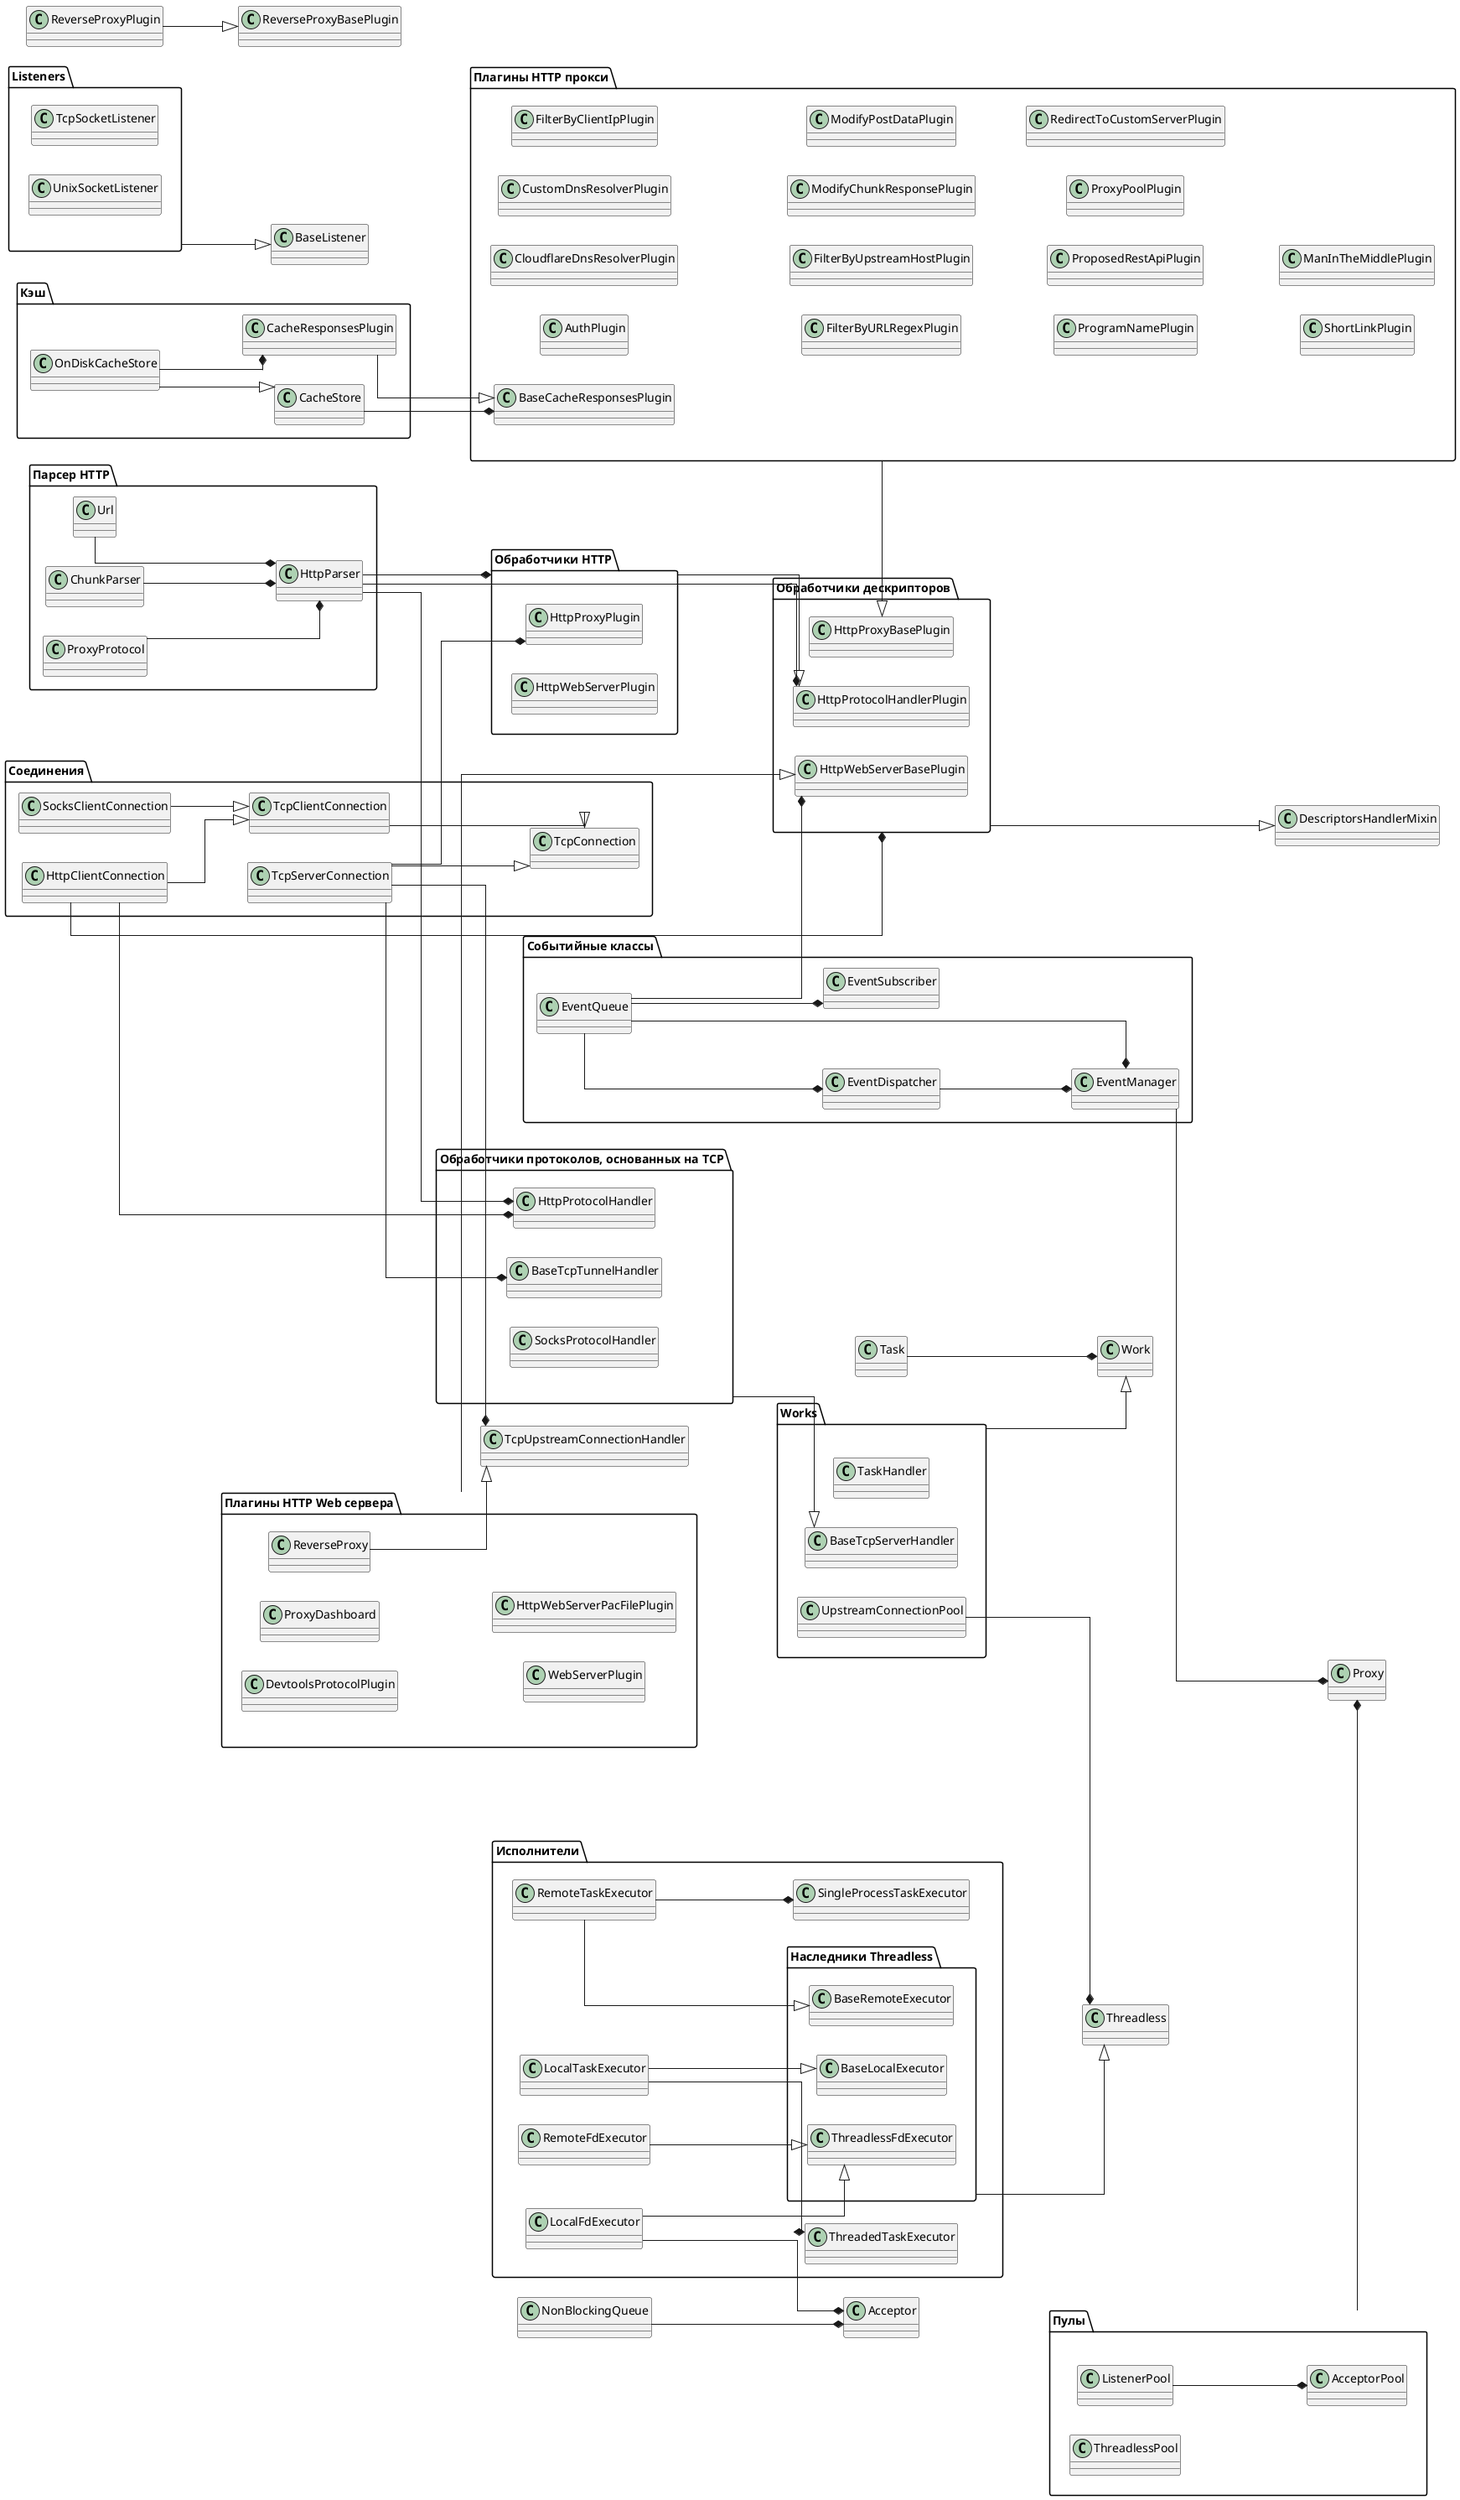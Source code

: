 @startuml
left to right direction
skinparam linetype ortho
set namespaceSeparator none

class "TcpUpstreamConnectionHandler" as proxy.core.base.tcp_upstream.TcpUpstreamConnectionHandler {
}

class "Acceptor" as proxy.core.acceptor.acceptor.Acceptor {
}

class "BaseListener" as proxy.core.listener.base.BaseListener {
}

class "ReverseProxyBasePlugin" as proxy.http.server.plugin.ReverseProxyBasePlugin {
}
class "ReverseProxyPlugin" as proxy.plugin.reverse_proxy.ReverseProxyPlugin {
}

package "Обработчики HTTP" as http_handlers_base
{
class "HttpProxyPlugin" as proxy.http.proxy.server.HttpProxyPlugin {
}

class "HttpWebServerPlugin" as proxy.http.server.web.HttpWebServerPlugin {
}

}

together {

package "Плагины HTTP прокси" as http_proxy_plugins
{
class "AuthPlugin" as proxy.http.proxy.auth.AuthPlugin {
}
class "BaseCacheResponsesPlugin" as proxy.plugin.cache.base.BaseCacheResponsesPlugin {
}
class "CloudflareDnsResolverPlugin" as proxy.plugin.cloudflare_dns.CloudflareDnsResolverPlugin {
}
class "CustomDnsResolverPlugin" as proxy.plugin.custom_dns_resolver.CustomDnsResolverPlugin {
}
class "FilterByClientIpPlugin" as proxy.plugin.filter_by_client_ip.FilterByClientIpPlugin {
}
class "FilterByURLRegexPlugin" as proxy.plugin.filter_by_url_regex.FilterByURLRegexPlugin {
}
class "FilterByUpstreamHostPlugin" as proxy.plugin.filter_by_upstream.FilterByUpstreamHostPlugin {
}

class "ModifyChunkResponsePlugin" as proxy.plugin.modify_chunk_response.ModifyChunkResponsePlugin {
}
class "ModifyPostDataPlugin" as proxy.plugin.modify_post_data.ModifyPostDataPlugin {
}

class "ProgramNamePlugin" as proxy.plugin.program_name.ProgramNamePlugin {
}
class "ProposedRestApiPlugin" as proxy.plugin.mock_rest_api.ProposedRestApiPlugin {
}
class "ProxyPoolPlugin" as proxy.plugin.proxy_pool.ProxyPoolPlugin {
}
class "RedirectToCustomServerPlugin" as proxy.plugin.redirect_to_custom_server.RedirectToCustomServerPlugin {
}
class "ShortLinkPlugin" as proxy.plugin.shortlink.ShortLinkPlugin {
}

class "ManInTheMiddlePlugin" as proxy.plugin.man_in_the_middle.ManInTheMiddlePlugin {
}
}

}

together {

package "Плагины HTTP Web сервера" as http_server_plugins
{
class "ReverseProxy" as proxy.http.server.reverse.ReverseProxy {
}
class "DevtoolsProtocolPlugin" as proxy.http.inspector.devtools.DevtoolsProtocolPlugin {
}
class "ProxyDashboard" as proxy.dashboard.dashboard.ProxyDashboard {
}
class "WebServerPlugin" as proxy.plugin.web_server_route.WebServerPlugin {
}
class "HttpWebServerPacFilePlugin" as proxy.http.server.pac_plugin.HttpWebServerPacFilePlugin {
}

}

}

together {

class "Threadless" as proxy.core.work.threadless.Threadless {
}

package Исполнители as executors
{

package "Наследники Threadless" as threadless_childs
{
class "BaseLocalExecutor" as proxy.core.work.local.BaseLocalExecutor {
}
class "BaseRemoteExecutor" as proxy.core.work.remote.BaseRemoteExecutor {
}
class "ThreadlessFdExecutor" as proxy.core.work.fd.fd.ThreadlessFdExecutor {
}
}

class "LocalFdExecutor" as proxy.core.work.fd.local.LocalFdExecutor {
}
class "LocalTaskExecutor" as proxy.core.work.task.local.LocalTaskExecutor {
}

class "RemoteFdExecutor" as proxy.core.work.fd.remote.RemoteFdExecutor {
}

together {
class "RemoteTaskExecutor" as proxy.core.work.task.remote.RemoteTaskExecutor {
}
class "SingleProcessTaskExecutor" as proxy.core.work.task.remote.SingleProcessTaskExecutor {
}
}

class "ThreadedTaskExecutor" as proxy.core.work.task.local.ThreadedTaskExecutor {
}

}

}

package Пулы as pools
{
class "ListenerPool" as proxy.core.listener.pool.ListenerPool {
}
class "ThreadlessPool" as proxy.core.work.pool.ThreadlessPool {
}
class "AcceptorPool" as proxy.core.acceptor.pool.AcceptorPool {
}
}

package "Обработчики протоколов, основанных на TCP" as tcp_handlers
{

class "BaseTcpTunnelHandler" as proxy.core.base.tcp_tunnel.BaseTcpTunnelHandler {
}
class "HttpProtocolHandler" as proxy.http.handler.HttpProtocolHandler {
}
class "SocksProtocolHandler" as proxy.socks.handler.SocksProtocolHandler {
}
}

package Listeners as listeners
{
class "TcpSocketListener" as proxy.core.listener.tcp.TcpSocketListener {
}
class "UnixSocketListener" as proxy.core.listener.unix.UnixSocketListener {
}

}

package Соединения as connections
{
class "HttpClientConnection" as proxy.http.connection.HttpClientConnection {
}
class "SocksClientConnection" as proxy.socks.client.SocksClientConnection {
}
class "TcpClientConnection" as proxy.core.connection.client.TcpClientConnection {
}
class "TcpConnection" as proxy.core.connection.connection.TcpConnection {
}
class "TcpServerConnection" as proxy.core.connection.server.TcpServerConnection {
}
}

package Кэш as cache
{
class "CacheStore" as proxy.plugin.cache.store.base.CacheStore {
}
class "CacheResponsesPlugin" as proxy.plugin.cache.cache_responses.CacheResponsesPlugin {
}
class "OnDiskCacheStore" as proxy.plugin.cache.store.disk.OnDiskCacheStore {
}

}

together {

package "Парсер HTTP"
{

class "HttpParser" as proxy.http.parser.parser.HttpParser {
}
class "ProxyProtocol" as proxy.http.parser.protocol.ProxyProtocol {
}
class "Url" as proxy.http.url.Url {
}
class "ChunkParser" as proxy.http.parser.chunk.ChunkParser {
}
}

}

package "Событийные классы"
{
class "EventDispatcher" as proxy.core.event.dispatcher.EventDispatcher {
}
class "EventManager" as proxy.core.event.manager.EventManager {
}
class "EventQueue" as proxy.core.event.queue.EventQueue {
}
class "EventSubscriber" as proxy.core.event.subscriber.EventSubscriber {
}
}

package Works as works
{

class "TaskHandler" as proxy.core.work.task.handler.TaskHandler {
}

class "BaseTcpServerHandler" as proxy.core.base.tcp_server.BaseTcpServerHandler {
}

class "UpstreamConnectionPool" as proxy.core.connection.pool.UpstreamConnectionPool {
}
}

class "NonBlockingQueue" as proxy.common.backports.NonBlockingQueue {
}
class "Proxy" as proxy.proxy.Proxy {
}

together {

class "Task" as proxy.core.work.task.task.Task {
}
class "Work" as proxy.core.work.work.Work {
}
}

together {

class "DescriptorsHandlerMixin" as proxy.http.descriptors.DescriptorsHandlerMixin {
}

package "Обработчики дескрипторов" as descriptors_handlers
{
class "HttpProtocolHandlerPlugin" as proxy.http.plugin.HttpProtocolHandlerPlugin {
}

class "HttpProxyBasePlugin" as proxy.http.proxy.plugin.HttpProxyBasePlugin {
}

class "HttpWebServerBasePlugin" as proxy.http.server.plugin.HttpWebServerBasePlugin {
}

}

}

/'
proxy.core.base.tcp_server.BaseTcpServerHandler --|> proxy.core.work.work.Work
proxy.core.connection.pool.UpstreamConnectionPool --|> proxy.core.work.work.Work
proxy.core.work.task.handler.TaskHandler --|> proxy.core.work.work.Work
'/

works --|> proxy.core.work.work.Work

/'
proxy.http.proxy.server.HttpProxyPlugin --|> proxy.http.plugin.HttpProtocolHandlerPlugin
proxy.http.server.web.HttpWebServerPlugin --|> proxy.http.plugin.HttpProtocolHandlerPlugin
'/

http_handlers_base --|> proxy.http.plugin.HttpProtocolHandlerPlugin

/'
proxy.http.parser.parser.HttpParser --* proxy.http.proxy.server.HttpProxyPlugin
proxy.http.parser.parser.HttpParser --* proxy.http.server.web.HttpWebServerPlugin
'/

proxy.http.parser.parser.HttpParser --* http_handlers_base

/'
proxy.http.plugin.HttpProtocolHandlerPlugin --|> proxy.http.descriptors.DescriptorsHandlerMixin
proxy.http.proxy.plugin.HttpProxyBasePlugin --|> proxy.http.descriptors.DescriptorsHandlerMixin
proxy.http.server.plugin.HttpWebServerBasePlugin --|> proxy.http.descriptors.DescriptorsHandlerMixin
'/

descriptors_handlers ---|> proxy.http.descriptors.DescriptorsHandlerMixin

proxy.http.connection.HttpClientConnection ---* proxy.http.handler.HttpProtocolHandler

/'
proxy.http.connection.HttpClientConnection --* proxy.http.plugin.HttpProtocolHandlerPlugin
proxy.http.connection.HttpClientConnection --* proxy.http.proxy.plugin.HttpProxyBasePlugin
proxy.http.connection.HttpClientConnection --* proxy.http.server.plugin.HttpWebServerBasePlugin
'/

proxy.http.connection.HttpClientConnection --* descriptors_handlers

/'
proxy.core.work.local.BaseLocalExecutor --|> proxy.core.work.threadless.Threadless
proxy.core.work.remote.BaseRemoteExecutor --|> proxy.core.work.threadless.Threadless
proxy.core.work.fd.fd.ThreadlessFdExecutor --|> proxy.core.work.threadless.Threadless
'/

threadless_childs --|> proxy.core.work.threadless.Threadless

proxy.core.connection.client.TcpClientConnection --|> proxy.core.connection.connection.TcpConnection
proxy.core.connection.server.TcpServerConnection --|> proxy.core.connection.connection.TcpConnection
proxy.core.work.fd.local.LocalFdExecutor --|> proxy.core.work.fd.fd.ThreadlessFdExecutor
proxy.core.work.fd.remote.RemoteFdExecutor --|> proxy.core.work.fd.fd.ThreadlessFdExecutor
proxy.core.work.task.local.LocalTaskExecutor --|> proxy.core.work.local.BaseLocalExecutor
proxy.core.work.task.remote.RemoteTaskExecutor --|> proxy.core.work.remote.BaseRemoteExecutor
proxy.http.connection.HttpClientConnection --|> proxy.core.connection.client.TcpClientConnection
proxy.http.server.reverse.ReverseProxy --|> proxy.core.base.tcp_upstream.TcpUpstreamConnectionHandler
proxy.plugin.cache.cache_responses.CacheResponsesPlugin --|> proxy.plugin.cache.base.BaseCacheResponsesPlugin
proxy.plugin.cache.store.disk.OnDiskCacheStore --|> proxy.plugin.cache.store.base.CacheStore
'proxy.plugin.proxy_pool.ProxyPoolPlugin --|> proxy.core.base.tcp_upstream.TcpUpstreamConnectionHandler
proxy.socks.client.SocksClientConnection --|> proxy.core.connection.client.TcpClientConnection
proxy.common.backports.NonBlockingQueue --* proxy.core.acceptor.acceptor.Acceptor
proxy.core.connection.pool.UpstreamConnectionPool --* proxy.core.work.threadless.Threadless
proxy.core.connection.server.TcpServerConnection --* proxy.core.base.tcp_tunnel.BaseTcpTunnelHandler
proxy.core.connection.server.TcpServerConnection --* proxy.core.base.tcp_upstream.TcpUpstreamConnectionHandler
proxy.core.connection.server.TcpServerConnection --* proxy.http.proxy.server.HttpProxyPlugin
proxy.core.event.dispatcher.EventDispatcher --* proxy.core.event.manager.EventManager
proxy.core.event.manager.EventManager --* proxy.proxy.Proxy
proxy.core.event.queue.EventQueue --* proxy.core.event.dispatcher.EventDispatcher
proxy.core.event.queue.EventQueue --* proxy.core.event.manager.EventManager
proxy.core.event.queue.EventQueue --* proxy.core.event.subscriber.EventSubscriber
proxy.core.event.queue.EventQueue --* proxy.http.server.plugin.HttpWebServerBasePlugin
'proxy.core.event.subscriber.EventSubscriber --* proxy.http.inspector.devtools.DevtoolsProtocolPlugin
proxy.core.listener.pool.ListenerPool --* proxy.core.acceptor.pool.AcceptorPool
proxy.core.work.fd.local.LocalFdExecutor --* proxy.core.acceptor.acceptor.Acceptor
proxy.core.work.task.local.LocalTaskExecutor --* proxy.core.work.task.local.ThreadedTaskExecutor
proxy.core.work.task.remote.RemoteTaskExecutor --* proxy.core.work.task.remote.SingleProcessTaskExecutor
proxy.http.parser.chunk.ChunkParser --* proxy.http.parser.parser.HttpParser
'proxy.http.parser.parser.HttpParser --* proxy.core.base.tcp_tunnel.BaseTcpTunnelHandler
proxy.http.parser.parser.HttpParser --* proxy.http.handler.HttpProtocolHandler
proxy.http.parser.parser.HttpParser --* proxy.http.plugin.HttpProtocolHandlerPlugin
'proxy.http.parser.parser.HttpParser --* proxy.plugin.modify_chunk_response.ModifyChunkResponsePlugin
proxy.http.parser.protocol.ProxyProtocol --* proxy.http.parser.parser.HttpParser
proxy.http.url.Url --* proxy.http.parser.parser.HttpParser
'proxy.http.url.Url --* proxy.http.server.reverse.ReverseProxy
'proxy.http.url.Url --* proxy.plugin.proxy_pool.ProxyPoolPlugin
proxy.plugin.cache.store.base.CacheStore --* proxy.plugin.cache.base.BaseCacheResponsesPlugin
proxy.plugin.cache.store.disk.OnDiskCacheStore --* proxy.plugin.cache.cache_responses.CacheResponsesPlugin
proxy.plugin.reverse_proxy.ReverseProxyPlugin --|> proxy.http.server.plugin.ReverseProxyBasePlugin

listeners --|> proxy.core.listener.base.BaseListener

/'
proxy.core.listener.tcp.TcpSocketListener --|> proxy.core.listener.base.BaseListener
proxy.core.listener.unix.UnixSocketListener --|> proxy.core.listener.base.BaseListener
'/

pools --* proxy.proxy.Proxy

/'
proxy.core.acceptor.pool.AcceptorPool --* proxy.proxy.Proxy : acceptors
proxy.core.listener.pool.ListenerPool --* proxy.proxy.Proxy : listeners
proxy.core.work.pool.ThreadlessPool --* proxy.proxy.Proxy : executors
'/

http_server_plugins --|> proxy.http.server.plugin.HttpWebServerBasePlugin

/'
proxy.http.server.pac_plugin.HttpWebServerPacFilePlugin --|> proxy.http.server.plugin.HttpWebServerBasePlugin
proxy.dashboard.dashboard.ProxyDashboard --|> proxy.http.server.plugin.HttpWebServerBasePlugin
proxy.http.server.reverse.ReverseProxy --|> proxy.http.server.plugin.HttpWebServerBasePlugin
proxy.http.inspector.devtools.DevtoolsProtocolPlugin --|> proxy.http.server.plugin.HttpWebServerBasePlugin
proxy.plugin.web_server_route.WebServerPlugin --|> proxy.http.server.plugin.HttpWebServerBasePlugin
'/

http_proxy_plugins --|> proxy.http.proxy.plugin.HttpProxyBasePlugin

/'
proxy.plugin.cloudflare_dns.CloudflareDnsResolverPlugin --|> proxy.http.proxy.plugin.HttpProxyBasePlugin
proxy.plugin.custom_dns_resolver.CustomDnsResolverPlugin --|> proxy.http.proxy.plugin.HttpProxyBasePlugin
proxy.plugin.filter_by_client_ip.FilterByClientIpPlugin --|> proxy.http.proxy.plugin.HttpProxyBasePlugin
proxy.plugin.filter_by_upstream.FilterByUpstreamHostPlugin --|> proxy.http.proxy.plugin.HttpProxyBasePlugin
proxy.plugin.filter_by_url_regex.FilterByURLRegexPlugin --|> proxy.http.proxy.plugin.HttpProxyBasePlugin
proxy.plugin.man_in_the_middle.ManInTheMiddlePlugin --|> proxy.http.proxy.plugin.HttpProxyBasePlugin
proxy.plugin.mock_rest_api.ProposedRestApiPlugin --|> proxy.http.proxy.plugin.HttpProxyBasePlugin
proxy.plugin.modify_chunk_response.ModifyChunkResponsePlugin --|> proxy.http.proxy.plugin.HttpProxyBasePlugin
proxy.plugin.modify_post_data.ModifyPostDataPlugin --|> proxy.http.proxy.plugin.HttpProxyBasePlugin
proxy.plugin.program_name.ProgramNamePlugin --|> proxy.http.proxy.plugin.HttpProxyBasePlugin
proxy.plugin.shortlink.ShortLinkPlugin --|> proxy.http.proxy.plugin.HttpProxyBasePlugin
proxy.core.event.queue.EventQueue --* proxy.http.proxy.plugin.HttpProxyBasePlugin
proxy.plugin.cache.base.BaseCacheResponsesPlugin --|> proxy.http.proxy.plugin.HttpProxyBasePlugin
proxy.plugin.proxy_pool.ProxyPoolPlugin --|> proxy.http.proxy.plugin.HttpProxyBasePlugin
proxy.plugin.redirect_to_custom_server.RedirectToCustomServerPlugin --|> proxy.http.proxy.plugin.HttpProxyBasePlugin
proxy.http.proxy.auth.AuthPlugin --|> proxy.http.proxy.plugin.HttpProxyBasePlugin
'/


tcp_handlers --|> proxy.core.base.tcp_server.BaseTcpServerHandler

/'
proxy.core.base.tcp_tunnel.BaseTcpTunnelHandler --|> proxy.core.base.tcp_server.BaseTcpServerHandler
proxy.socks.handler.SocksProtocolHandler --|> proxy.core.base.tcp_server.BaseTcpServerHandler
proxy.http.handler.HttpProtocolHandler --|> proxy.core.base.tcp_server.BaseTcpServerHandler
'/


proxy.core.work.task.task.Task --* proxy.core.work.work.Work


@enduml
